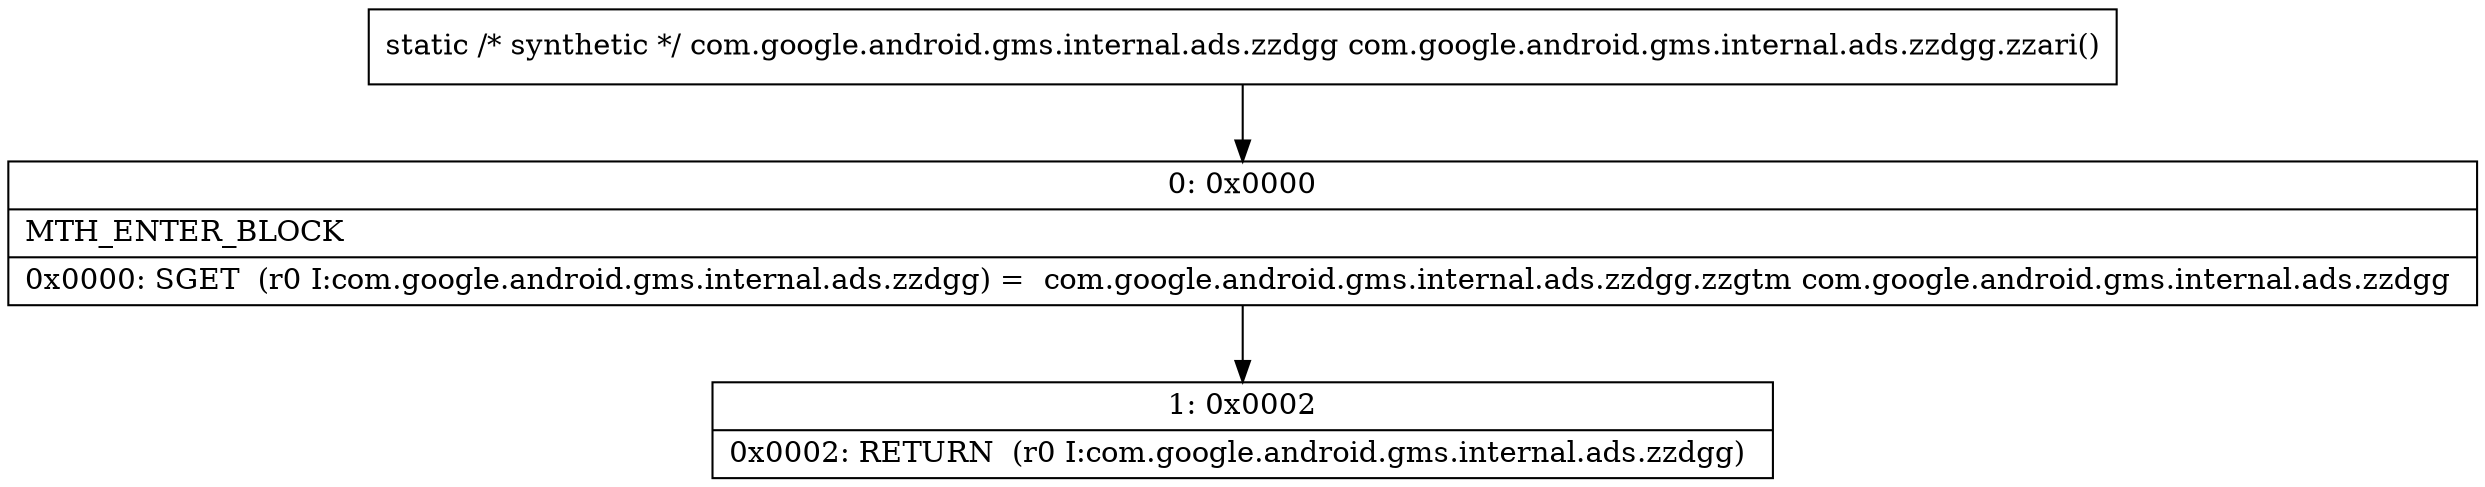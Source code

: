 digraph "CFG forcom.google.android.gms.internal.ads.zzdgg.zzari()Lcom\/google\/android\/gms\/internal\/ads\/zzdgg;" {
Node_0 [shape=record,label="{0\:\ 0x0000|MTH_ENTER_BLOCK\l|0x0000: SGET  (r0 I:com.google.android.gms.internal.ads.zzdgg) =  com.google.android.gms.internal.ads.zzdgg.zzgtm com.google.android.gms.internal.ads.zzdgg \l}"];
Node_1 [shape=record,label="{1\:\ 0x0002|0x0002: RETURN  (r0 I:com.google.android.gms.internal.ads.zzdgg) \l}"];
MethodNode[shape=record,label="{static \/* synthetic *\/ com.google.android.gms.internal.ads.zzdgg com.google.android.gms.internal.ads.zzdgg.zzari() }"];
MethodNode -> Node_0;
Node_0 -> Node_1;
}

